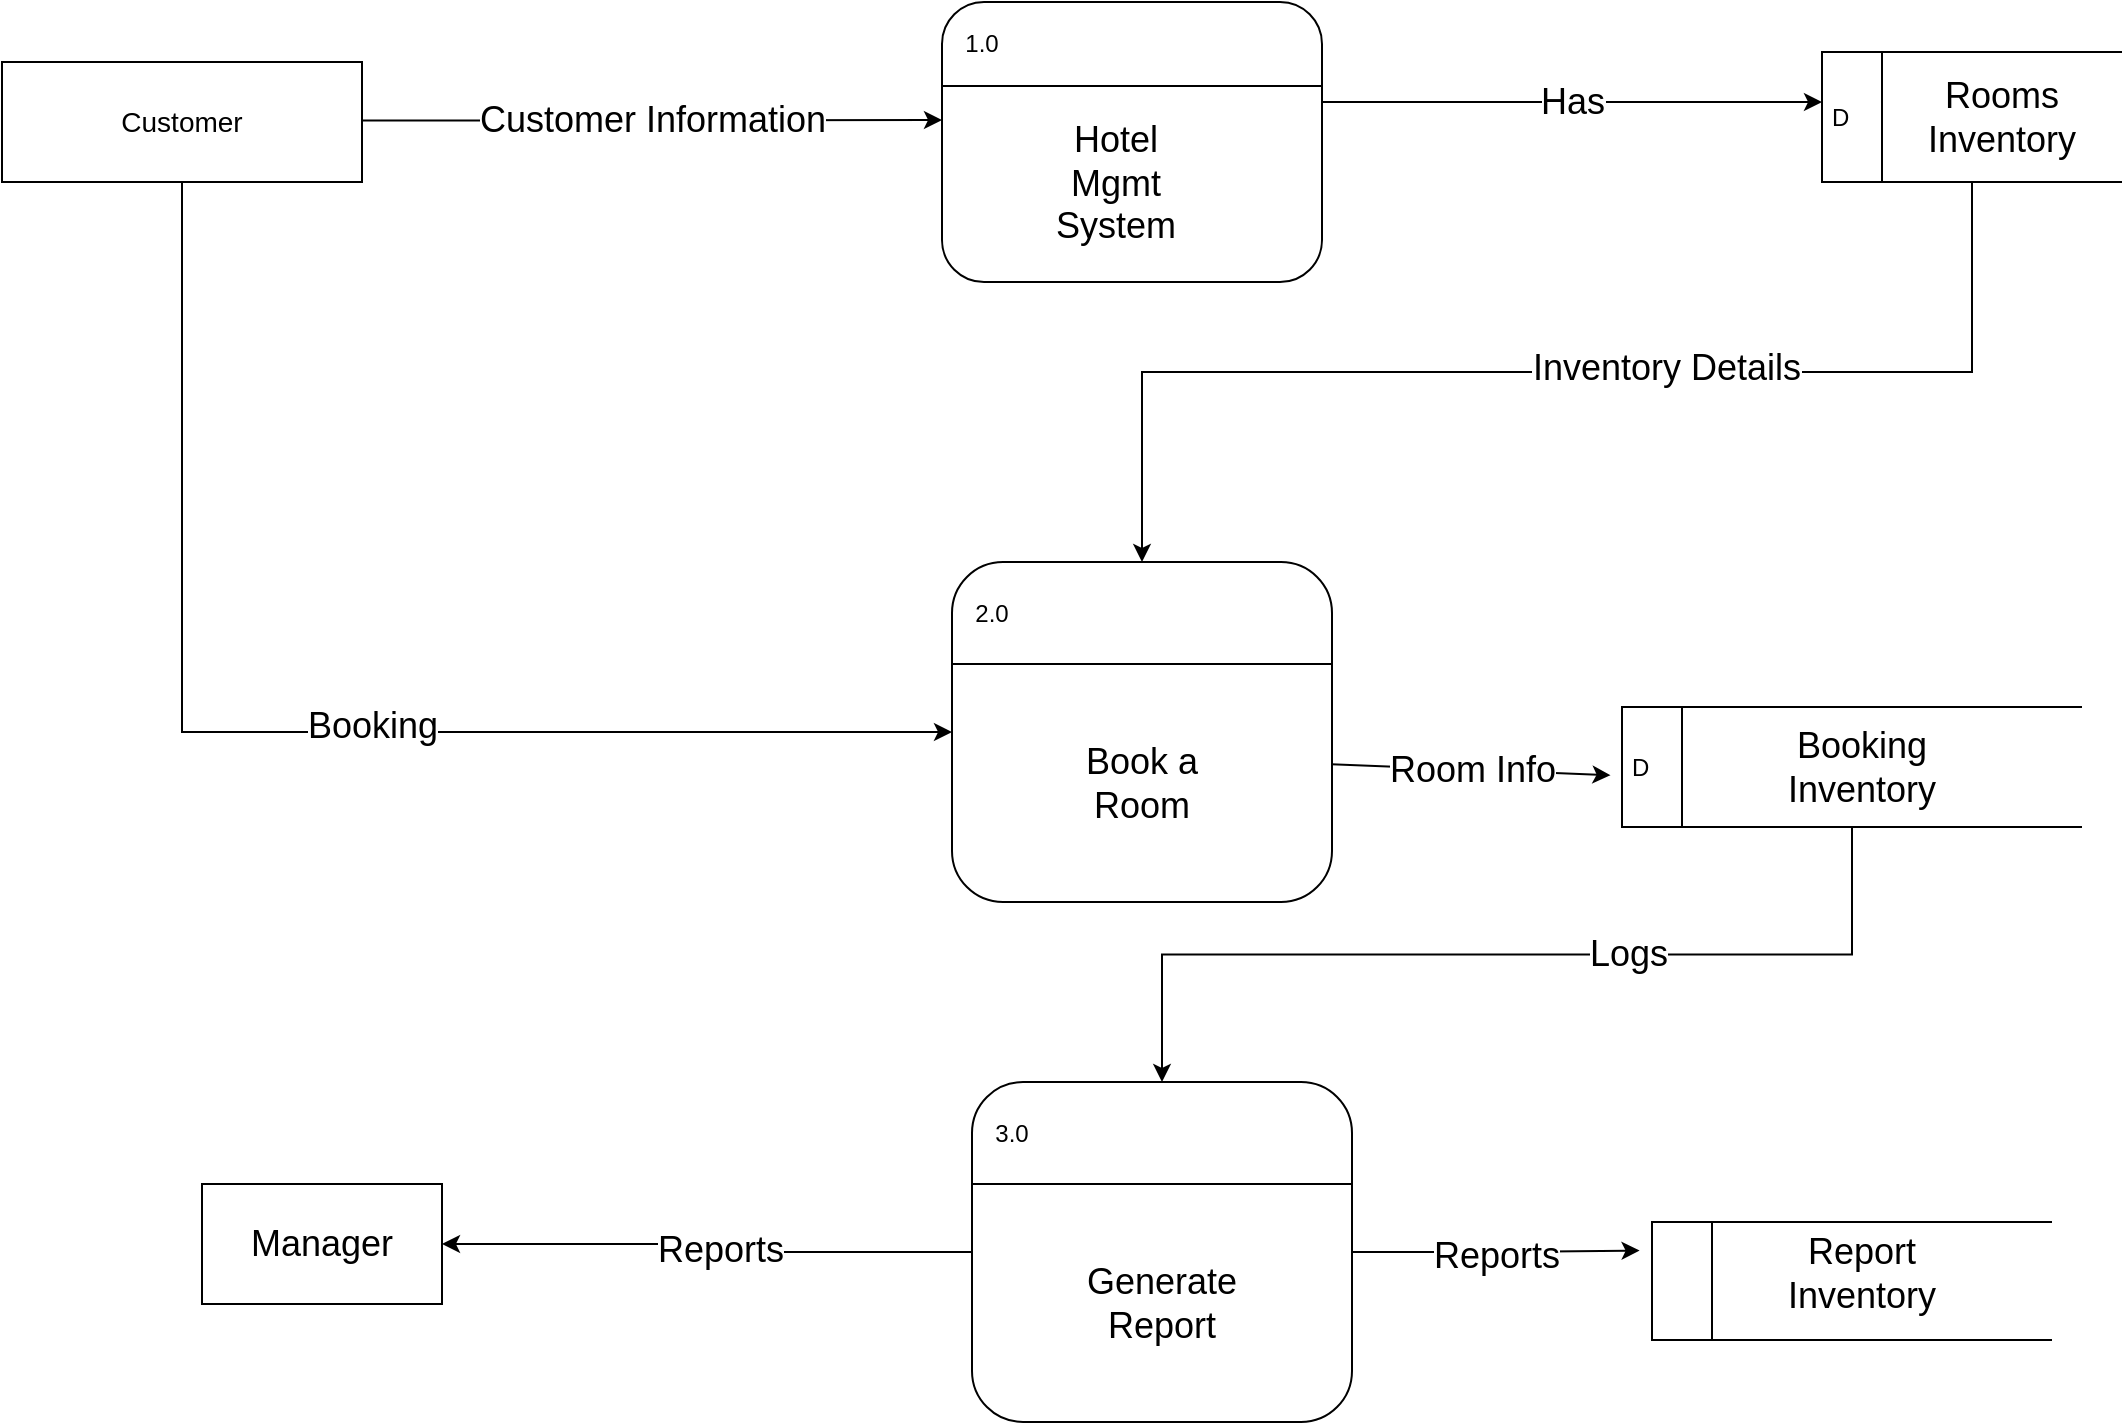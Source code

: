 <mxfile version="21.8.2" type="device">
  <diagram name="Page-1" id="dT2FpnIRgADh8fGLUE1q">
    <mxGraphModel dx="2514" dy="1520" grid="1" gridSize="10" guides="1" tooltips="1" connect="1" arrows="1" fold="1" page="1" pageScale="1" pageWidth="1654" pageHeight="2336" math="0" shadow="0">
      <root>
        <mxCell id="0" />
        <mxCell id="1" parent="0" />
        <mxCell id="KipNQrnhRKsJ0gN9ZiT3-3" value="" style="group" parent="1" vertex="1" connectable="0">
          <mxGeometry x="770" y="570" width="190" height="140" as="geometry" />
        </mxCell>
        <mxCell id="KipNQrnhRKsJ0gN9ZiT3-1" value="" style="rounded=1;whiteSpace=wrap;html=1;" parent="KipNQrnhRKsJ0gN9ZiT3-3" vertex="1">
          <mxGeometry width="190" height="140" as="geometry" />
        </mxCell>
        <mxCell id="KipNQrnhRKsJ0gN9ZiT3-2" value="" style="endArrow=none;html=1;rounded=0;" parent="KipNQrnhRKsJ0gN9ZiT3-3" edge="1">
          <mxGeometry width="50" height="50" relative="1" as="geometry">
            <mxPoint y="42" as="sourcePoint" />
            <mxPoint x="190" y="42" as="targetPoint" />
          </mxGeometry>
        </mxCell>
        <mxCell id="KipNQrnhRKsJ0gN9ZiT3-7" value="&lt;font style=&quot;font-size: 18px;&quot;&gt;Hotel Mgmt System&lt;/font&gt;" style="text;html=1;strokeColor=none;fillColor=none;align=center;verticalAlign=middle;whiteSpace=wrap;rounded=0;" parent="KipNQrnhRKsJ0gN9ZiT3-3" vertex="1">
          <mxGeometry x="57" y="70" width="60" height="42" as="geometry" />
        </mxCell>
        <mxCell id="KipNQrnhRKsJ0gN9ZiT3-22" value="1.0" style="text;html=1;strokeColor=none;fillColor=none;align=center;verticalAlign=middle;whiteSpace=wrap;rounded=0;" parent="KipNQrnhRKsJ0gN9ZiT3-3" vertex="1">
          <mxGeometry x="-10" width="60" height="42" as="geometry" />
        </mxCell>
        <mxCell id="KipNQrnhRKsJ0gN9ZiT3-4" value="" style="group" parent="1" vertex="1" connectable="0">
          <mxGeometry x="775" y="850" width="190" height="170" as="geometry" />
        </mxCell>
        <mxCell id="KipNQrnhRKsJ0gN9ZiT3-5" value="" style="rounded=1;whiteSpace=wrap;html=1;" parent="KipNQrnhRKsJ0gN9ZiT3-4" vertex="1">
          <mxGeometry width="190" height="170" as="geometry" />
        </mxCell>
        <mxCell id="KipNQrnhRKsJ0gN9ZiT3-6" value="" style="endArrow=none;html=1;rounded=0;" parent="KipNQrnhRKsJ0gN9ZiT3-4" edge="1">
          <mxGeometry width="50" height="50" relative="1" as="geometry">
            <mxPoint y="51" as="sourcePoint" />
            <mxPoint x="190" y="51" as="targetPoint" />
          </mxGeometry>
        </mxCell>
        <mxCell id="KipNQrnhRKsJ0gN9ZiT3-8" value="&lt;font style=&quot;font-size: 18px;&quot;&gt;Book a Room&lt;/font&gt;" style="text;html=1;strokeColor=none;fillColor=none;align=center;verticalAlign=middle;whiteSpace=wrap;rounded=0;" parent="KipNQrnhRKsJ0gN9ZiT3-4" vertex="1">
          <mxGeometry x="65" y="85" width="60" height="51" as="geometry" />
        </mxCell>
        <mxCell id="KipNQrnhRKsJ0gN9ZiT3-24" value="2.0" style="text;html=1;strokeColor=none;fillColor=none;align=center;verticalAlign=middle;whiteSpace=wrap;rounded=0;" parent="KipNQrnhRKsJ0gN9ZiT3-4" vertex="1">
          <mxGeometry x="-10" width="60" height="51" as="geometry" />
        </mxCell>
        <mxCell id="KipNQrnhRKsJ0gN9ZiT3-13" value="" style="group" parent="1" vertex="1" connectable="0">
          <mxGeometry x="300" y="600" width="180" height="60" as="geometry" />
        </mxCell>
        <mxCell id="KipNQrnhRKsJ0gN9ZiT3-9" value="" style="rounded=0;whiteSpace=wrap;html=1;" parent="KipNQrnhRKsJ0gN9ZiT3-13" vertex="1">
          <mxGeometry width="180" height="60" as="geometry" />
        </mxCell>
        <mxCell id="KipNQrnhRKsJ0gN9ZiT3-10" value="&lt;font style=&quot;font-size: 14px;&quot;&gt;Customer&lt;/font&gt;" style="text;html=1;strokeColor=none;fillColor=none;align=center;verticalAlign=middle;whiteSpace=wrap;rounded=0;" parent="KipNQrnhRKsJ0gN9ZiT3-13" vertex="1">
          <mxGeometry x="60" y="15" width="60" height="30" as="geometry" />
        </mxCell>
        <mxCell id="KipNQrnhRKsJ0gN9ZiT3-14" value="" style="endArrow=classic;html=1;rounded=0;" parent="1" edge="1">
          <mxGeometry relative="1" as="geometry">
            <mxPoint x="480" y="629.29" as="sourcePoint" />
            <mxPoint x="770" y="629" as="targetPoint" />
          </mxGeometry>
        </mxCell>
        <mxCell id="KipNQrnhRKsJ0gN9ZiT3-15" value="&lt;font style=&quot;font-size: 18px;&quot;&gt;Customer Information&lt;/font&gt;" style="edgeLabel;resizable=0;html=1;align=center;verticalAlign=middle;" parent="KipNQrnhRKsJ0gN9ZiT3-14" connectable="0" vertex="1">
          <mxGeometry relative="1" as="geometry" />
        </mxCell>
        <mxCell id="KipNQrnhRKsJ0gN9ZiT3-19" value="" style="endArrow=classic;html=1;rounded=0;entryX=0;entryY=0.5;entryDx=0;entryDy=0;" parent="1" edge="1">
          <mxGeometry relative="1" as="geometry">
            <mxPoint x="960" y="620" as="sourcePoint" />
            <mxPoint x="1210" y="620" as="targetPoint" />
          </mxGeometry>
        </mxCell>
        <mxCell id="KipNQrnhRKsJ0gN9ZiT3-20" value="&lt;font style=&quot;font-size: 18px;&quot;&gt;Has&lt;/font&gt;" style="edgeLabel;resizable=0;html=1;align=center;verticalAlign=middle;" parent="KipNQrnhRKsJ0gN9ZiT3-19" connectable="0" vertex="1">
          <mxGeometry relative="1" as="geometry" />
        </mxCell>
        <mxCell id="hh5V6LiHfmkNlq833SzR-20" style="edgeStyle=orthogonalEdgeStyle;rounded=0;orthogonalLoop=1;jettySize=auto;html=1;exitX=0.5;exitY=1;exitDx=0;exitDy=0;entryX=0.5;entryY=0;entryDx=0;entryDy=0;" edge="1" parent="1" source="KipNQrnhRKsJ0gN9ZiT3-25" target="KipNQrnhRKsJ0gN9ZiT3-5">
          <mxGeometry relative="1" as="geometry" />
        </mxCell>
        <mxCell id="hh5V6LiHfmkNlq833SzR-21" value="&lt;font style=&quot;font-size: 18px;&quot;&gt;Inventory Details&lt;/font&gt;" style="edgeLabel;html=1;align=center;verticalAlign=middle;resizable=0;points=[];" vertex="1" connectable="0" parent="hh5V6LiHfmkNlq833SzR-20">
          <mxGeometry x="-0.178" y="-2" relative="1" as="geometry">
            <mxPoint as="offset" />
          </mxGeometry>
        </mxCell>
        <mxCell id="KipNQrnhRKsJ0gN9ZiT3-25" value="D" style="html=1;dashed=0;whiteSpace=wrap;shape=mxgraph.dfd.dataStoreID;align=left;spacingLeft=3;points=[[0,0],[0.5,0],[1,0],[0,0.5],[1,0.5],[0,1],[0.5,1],[1,1]];" parent="1" vertex="1">
          <mxGeometry x="1210" y="595" width="150" height="65" as="geometry" />
        </mxCell>
        <mxCell id="KipNQrnhRKsJ0gN9ZiT3-30" value="&lt;font style=&quot;font-size: 18px;&quot;&gt;Rooms&lt;br&gt;Inventory&lt;br&gt;&lt;/font&gt;" style="text;html=1;strokeColor=none;fillColor=none;align=center;verticalAlign=middle;whiteSpace=wrap;rounded=0;" parent="1" vertex="1">
          <mxGeometry x="1270" y="612.5" width="60" height="30" as="geometry" />
        </mxCell>
        <mxCell id="hh5V6LiHfmkNlq833SzR-9" style="edgeStyle=orthogonalEdgeStyle;rounded=0;orthogonalLoop=1;jettySize=auto;html=1;exitX=0.5;exitY=1;exitDx=0;exitDy=0;entryX=0.5;entryY=0;entryDx=0;entryDy=0;" edge="1" parent="1" source="KipNQrnhRKsJ0gN9ZiT3-33" target="hh5V6LiHfmkNlq833SzR-4">
          <mxGeometry relative="1" as="geometry" />
        </mxCell>
        <mxCell id="hh5V6LiHfmkNlq833SzR-10" value="&lt;font style=&quot;font-size: 18px;&quot;&gt;Logs&lt;/font&gt;" style="edgeLabel;html=1;align=center;verticalAlign=middle;resizable=0;points=[];" vertex="1" connectable="0" parent="hh5V6LiHfmkNlq833SzR-9">
          <mxGeometry x="-0.256" y="-1" relative="1" as="geometry">
            <mxPoint as="offset" />
          </mxGeometry>
        </mxCell>
        <mxCell id="KipNQrnhRKsJ0gN9ZiT3-33" value="D" style="html=1;dashed=0;whiteSpace=wrap;shape=mxgraph.dfd.dataStoreID;align=left;spacingLeft=3;points=[[0,0],[0.5,0],[1,0],[0,0.5],[1,0.5],[0,1],[0.5,1],[1,1]];" parent="1" vertex="1">
          <mxGeometry x="1110" y="922.5" width="230" height="60" as="geometry" />
        </mxCell>
        <mxCell id="KipNQrnhRKsJ0gN9ZiT3-34" value="&lt;font style=&quot;font-size: 18px;&quot;&gt;Booking Inventory&lt;/font&gt;" style="text;html=1;strokeColor=none;fillColor=none;align=center;verticalAlign=middle;whiteSpace=wrap;rounded=0;" parent="1" vertex="1">
          <mxGeometry x="1200" y="937.5" width="60" height="30" as="geometry" />
        </mxCell>
        <mxCell id="KipNQrnhRKsJ0gN9ZiT3-35" value="" style="endArrow=classic;html=1;rounded=0;exitX=0.998;exitY=0.595;exitDx=0;exitDy=0;exitPerimeter=0;entryX=-0.025;entryY=0.568;entryDx=0;entryDy=0;entryPerimeter=0;" parent="1" source="KipNQrnhRKsJ0gN9ZiT3-5" target="KipNQrnhRKsJ0gN9ZiT3-33" edge="1">
          <mxGeometry relative="1" as="geometry">
            <mxPoint x="970" y="910" as="sourcePoint" />
            <mxPoint x="1070" y="910" as="targetPoint" />
          </mxGeometry>
        </mxCell>
        <mxCell id="KipNQrnhRKsJ0gN9ZiT3-36" value="&lt;font style=&quot;font-size: 18px;&quot;&gt;Room Info&lt;/font&gt;" style="edgeLabel;resizable=0;html=1;align=center;verticalAlign=middle;" parent="KipNQrnhRKsJ0gN9ZiT3-35" connectable="0" vertex="1">
          <mxGeometry relative="1" as="geometry" />
        </mxCell>
        <mxCell id="hh5V6LiHfmkNlq833SzR-1" style="edgeStyle=orthogonalEdgeStyle;rounded=0;orthogonalLoop=1;jettySize=auto;html=1;exitX=0.5;exitY=1;exitDx=0;exitDy=0;entryX=0;entryY=0.5;entryDx=0;entryDy=0;" edge="1" parent="1" source="KipNQrnhRKsJ0gN9ZiT3-9" target="KipNQrnhRKsJ0gN9ZiT3-5">
          <mxGeometry relative="1" as="geometry" />
        </mxCell>
        <mxCell id="hh5V6LiHfmkNlq833SzR-2" value="&lt;font style=&quot;font-size: 18px;&quot;&gt;Booking&lt;/font&gt;" style="edgeLabel;html=1;align=center;verticalAlign=middle;resizable=0;points=[];" vertex="1" connectable="0" parent="hh5V6LiHfmkNlq833SzR-1">
          <mxGeometry x="0.12" y="3" relative="1" as="geometry">
            <mxPoint as="offset" />
          </mxGeometry>
        </mxCell>
        <mxCell id="hh5V6LiHfmkNlq833SzR-3" value="" style="group" vertex="1" connectable="0" parent="1">
          <mxGeometry x="785" y="1110" width="190" height="170" as="geometry" />
        </mxCell>
        <mxCell id="hh5V6LiHfmkNlq833SzR-4" value="" style="rounded=1;whiteSpace=wrap;html=1;" vertex="1" parent="hh5V6LiHfmkNlq833SzR-3">
          <mxGeometry width="190" height="170" as="geometry" />
        </mxCell>
        <mxCell id="hh5V6LiHfmkNlq833SzR-5" value="" style="endArrow=none;html=1;rounded=0;" edge="1" parent="hh5V6LiHfmkNlq833SzR-3">
          <mxGeometry width="50" height="50" relative="1" as="geometry">
            <mxPoint y="51" as="sourcePoint" />
            <mxPoint x="190" y="51" as="targetPoint" />
          </mxGeometry>
        </mxCell>
        <mxCell id="hh5V6LiHfmkNlq833SzR-6" value="&lt;font style=&quot;font-size: 18px;&quot;&gt;Generate Report&lt;/font&gt;" style="text;html=1;strokeColor=none;fillColor=none;align=center;verticalAlign=middle;whiteSpace=wrap;rounded=0;" vertex="1" parent="hh5V6LiHfmkNlq833SzR-3">
          <mxGeometry x="65" y="85" width="60" height="51" as="geometry" />
        </mxCell>
        <mxCell id="hh5V6LiHfmkNlq833SzR-7" value="3.0" style="text;html=1;strokeColor=none;fillColor=none;align=center;verticalAlign=middle;whiteSpace=wrap;rounded=0;" vertex="1" parent="hh5V6LiHfmkNlq833SzR-3">
          <mxGeometry x="-10" width="60" height="51" as="geometry" />
        </mxCell>
        <mxCell id="hh5V6LiHfmkNlq833SzR-11" value="&lt;font style=&quot;font-size: 18px;&quot;&gt;Manager&lt;/font&gt;" style="rounded=0;whiteSpace=wrap;html=1;" vertex="1" parent="1">
          <mxGeometry x="400" y="1161" width="120" height="60" as="geometry" />
        </mxCell>
        <mxCell id="hh5V6LiHfmkNlq833SzR-12" value="" style="html=1;dashed=0;whiteSpace=wrap;shape=mxgraph.dfd.dataStoreID;align=left;spacingLeft=3;points=[[0,0],[0.5,0],[1,0],[0,0.5],[1,0.5],[0,1],[0.5,1],[1,1]];" vertex="1" parent="1">
          <mxGeometry x="1125" y="1180" width="200" height="59" as="geometry" />
        </mxCell>
        <mxCell id="hh5V6LiHfmkNlq833SzR-13" value="&lt;font style=&quot;font-size: 18px;&quot;&gt;Report Inventory&lt;/font&gt;" style="text;html=1;strokeColor=none;fillColor=none;align=center;verticalAlign=middle;whiteSpace=wrap;rounded=0;" vertex="1" parent="1">
          <mxGeometry x="1200" y="1191" width="60" height="30" as="geometry" />
        </mxCell>
        <mxCell id="hh5V6LiHfmkNlq833SzR-14" style="edgeStyle=orthogonalEdgeStyle;rounded=0;orthogonalLoop=1;jettySize=auto;html=1;entryX=1;entryY=0.5;entryDx=0;entryDy=0;exitX=0;exitY=0.5;exitDx=0;exitDy=0;" edge="1" parent="1" source="hh5V6LiHfmkNlq833SzR-4" target="hh5V6LiHfmkNlq833SzR-11">
          <mxGeometry relative="1" as="geometry">
            <mxPoint x="770" y="1191" as="sourcePoint" />
          </mxGeometry>
        </mxCell>
        <mxCell id="hh5V6LiHfmkNlq833SzR-17" value="&lt;font style=&quot;font-size: 18px;&quot;&gt;Reports&lt;/font&gt;" style="edgeLabel;html=1;align=center;verticalAlign=middle;resizable=0;points=[];" vertex="1" connectable="0" parent="hh5V6LiHfmkNlq833SzR-14">
          <mxGeometry x="-0.072" y="-1" relative="1" as="geometry">
            <mxPoint x="-1" as="offset" />
          </mxGeometry>
        </mxCell>
        <mxCell id="hh5V6LiHfmkNlq833SzR-15" style="edgeStyle=orthogonalEdgeStyle;rounded=0;orthogonalLoop=1;jettySize=auto;html=1;exitX=1;exitY=0.5;exitDx=0;exitDy=0;entryX=-0.031;entryY=0.242;entryDx=0;entryDy=0;entryPerimeter=0;" edge="1" parent="1" source="hh5V6LiHfmkNlq833SzR-4" target="hh5V6LiHfmkNlq833SzR-12">
          <mxGeometry relative="1" as="geometry" />
        </mxCell>
        <mxCell id="hh5V6LiHfmkNlq833SzR-16" value="&lt;font style=&quot;font-size: 18px;&quot;&gt;Reports&lt;/font&gt;" style="edgeLabel;html=1;align=center;verticalAlign=middle;resizable=0;points=[];" vertex="1" connectable="0" parent="hh5V6LiHfmkNlq833SzR-15">
          <mxGeometry x="0.0" y="-2" relative="1" as="geometry">
            <mxPoint x="-1" as="offset" />
          </mxGeometry>
        </mxCell>
      </root>
    </mxGraphModel>
  </diagram>
</mxfile>

